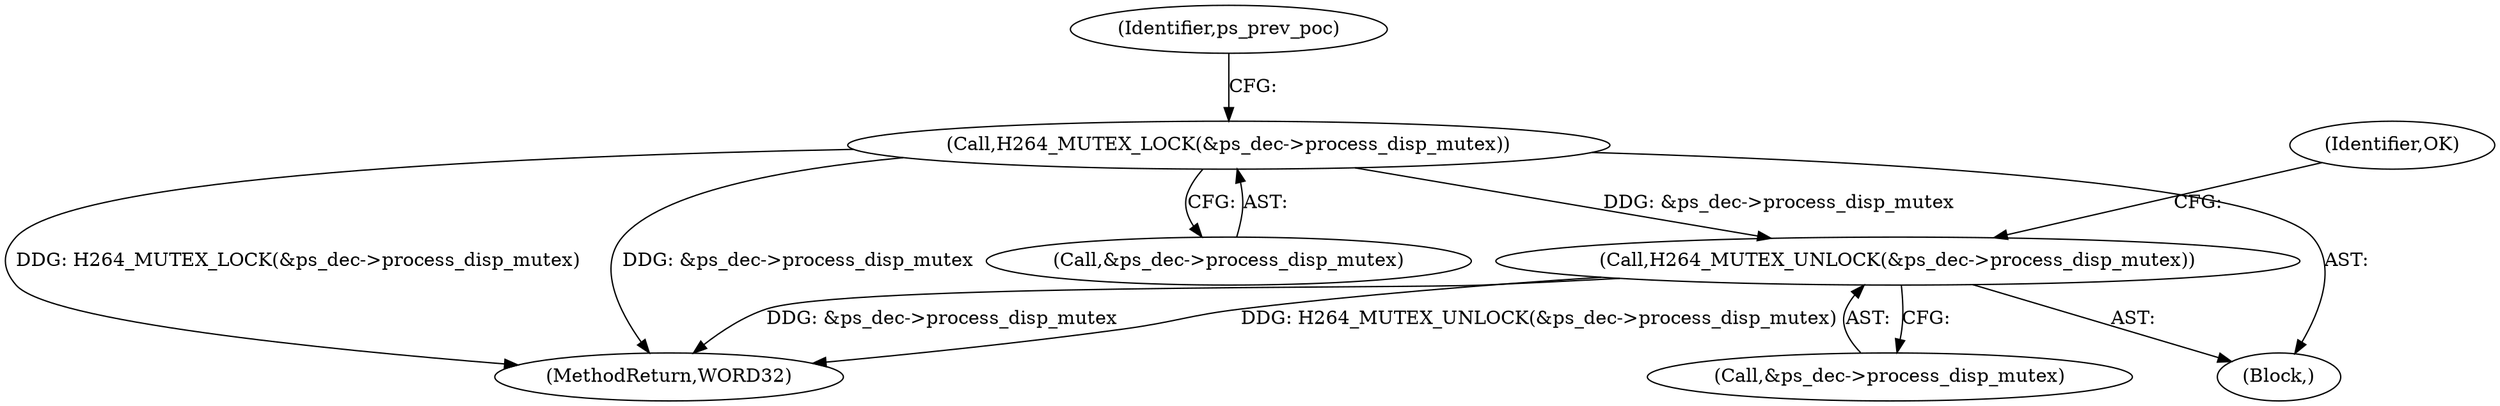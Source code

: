 digraph "0_Android_f634481e940421020e52f511c1fb34aac1db4b2f@pointer" {
"1000188" [label="(Call,H264_MUTEX_LOCK(&ps_dec->process_disp_mutex))"];
"1002147" [label="(Call,H264_MUTEX_UNLOCK(&ps_dec->process_disp_mutex))"];
"1000141" [label="(Block,)"];
"1002153" [label="(Identifier,OK)"];
"1000189" [label="(Call,&ps_dec->process_disp_mutex)"];
"1000195" [label="(Identifier,ps_prev_poc)"];
"1002148" [label="(Call,&ps_dec->process_disp_mutex)"];
"1002154" [label="(MethodReturn,WORD32)"];
"1000188" [label="(Call,H264_MUTEX_LOCK(&ps_dec->process_disp_mutex))"];
"1002147" [label="(Call,H264_MUTEX_UNLOCK(&ps_dec->process_disp_mutex))"];
"1000188" -> "1000141"  [label="AST: "];
"1000188" -> "1000189"  [label="CFG: "];
"1000189" -> "1000188"  [label="AST: "];
"1000195" -> "1000188"  [label="CFG: "];
"1000188" -> "1002154"  [label="DDG: H264_MUTEX_LOCK(&ps_dec->process_disp_mutex)"];
"1000188" -> "1002154"  [label="DDG: &ps_dec->process_disp_mutex"];
"1000188" -> "1002147"  [label="DDG: &ps_dec->process_disp_mutex"];
"1002147" -> "1000141"  [label="AST: "];
"1002147" -> "1002148"  [label="CFG: "];
"1002148" -> "1002147"  [label="AST: "];
"1002153" -> "1002147"  [label="CFG: "];
"1002147" -> "1002154"  [label="DDG: H264_MUTEX_UNLOCK(&ps_dec->process_disp_mutex)"];
"1002147" -> "1002154"  [label="DDG: &ps_dec->process_disp_mutex"];
}
